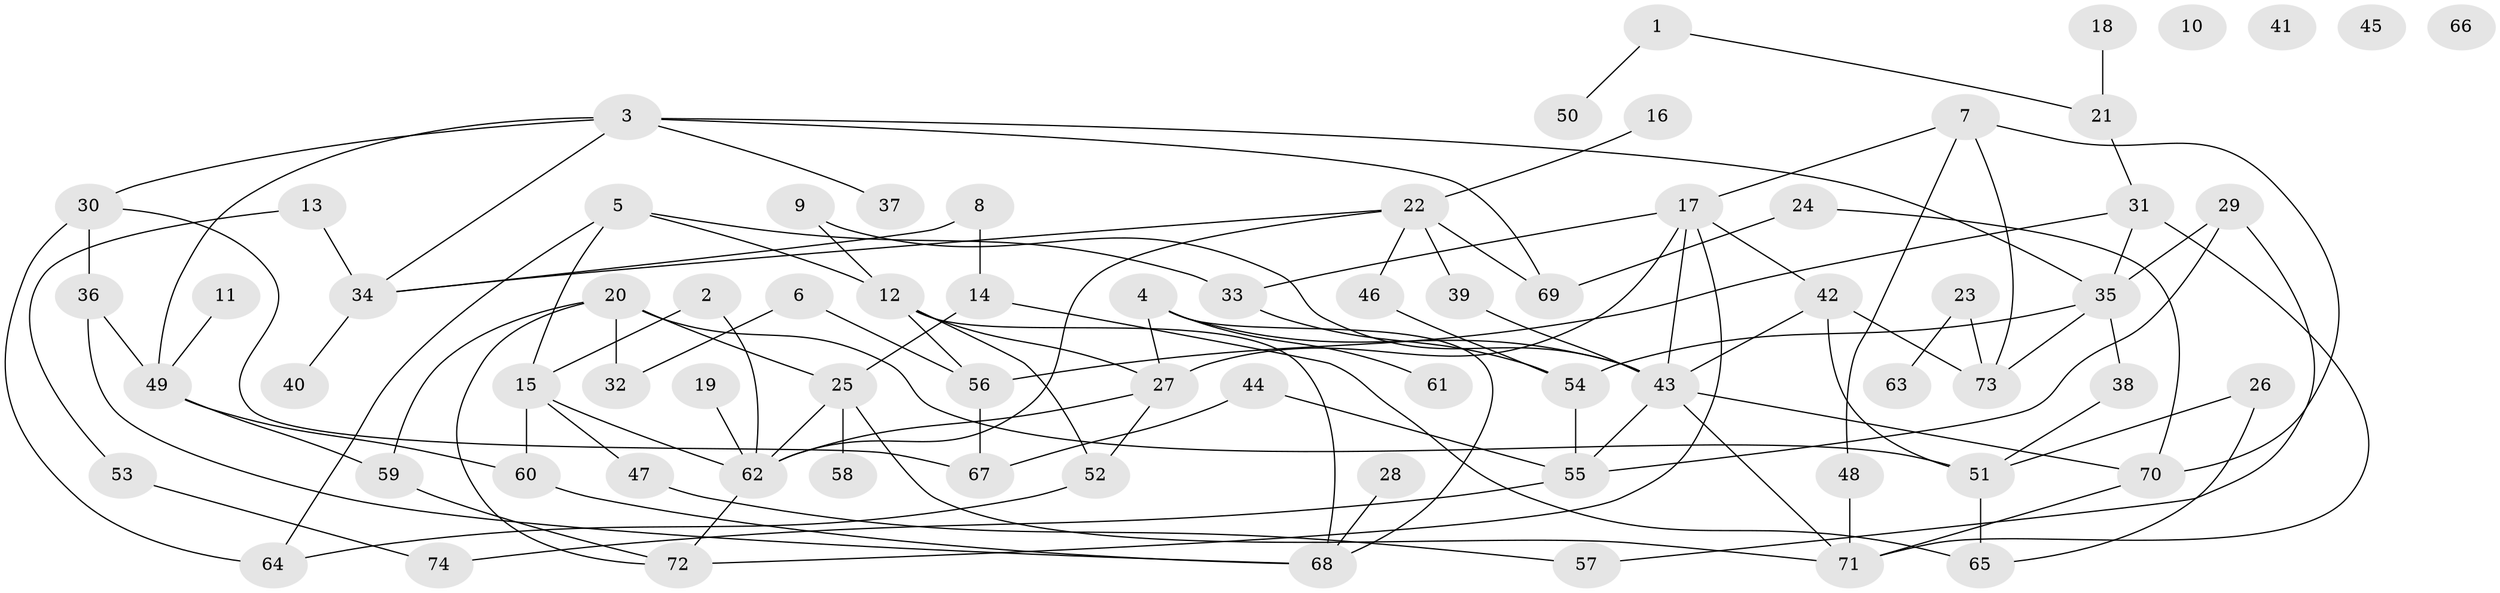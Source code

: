 // coarse degree distribution, {1: 0.1875, 2: 0.1875, 8: 0.041666666666666664, 3: 0.10416666666666667, 7: 0.08333333333333333, 0: 0.08333333333333333, 4: 0.041666666666666664, 5: 0.20833333333333334, 6: 0.0625}
// Generated by graph-tools (version 1.1) at 2025/23/03/03/25 07:23:28]
// undirected, 74 vertices, 112 edges
graph export_dot {
graph [start="1"]
  node [color=gray90,style=filled];
  1;
  2;
  3;
  4;
  5;
  6;
  7;
  8;
  9;
  10;
  11;
  12;
  13;
  14;
  15;
  16;
  17;
  18;
  19;
  20;
  21;
  22;
  23;
  24;
  25;
  26;
  27;
  28;
  29;
  30;
  31;
  32;
  33;
  34;
  35;
  36;
  37;
  38;
  39;
  40;
  41;
  42;
  43;
  44;
  45;
  46;
  47;
  48;
  49;
  50;
  51;
  52;
  53;
  54;
  55;
  56;
  57;
  58;
  59;
  60;
  61;
  62;
  63;
  64;
  65;
  66;
  67;
  68;
  69;
  70;
  71;
  72;
  73;
  74;
  1 -- 21;
  1 -- 50;
  2 -- 15;
  2 -- 62;
  3 -- 30;
  3 -- 34;
  3 -- 35;
  3 -- 37;
  3 -- 49;
  3 -- 69;
  4 -- 27;
  4 -- 43;
  4 -- 61;
  4 -- 68;
  5 -- 12;
  5 -- 15;
  5 -- 33;
  5 -- 64;
  6 -- 32;
  6 -- 56;
  7 -- 17;
  7 -- 48;
  7 -- 70;
  7 -- 73;
  8 -- 14;
  8 -- 34;
  9 -- 12;
  9 -- 43;
  11 -- 49;
  12 -- 27;
  12 -- 52;
  12 -- 56;
  12 -- 68;
  13 -- 34;
  13 -- 53;
  14 -- 25;
  14 -- 65;
  15 -- 47;
  15 -- 60;
  15 -- 62;
  16 -- 22;
  17 -- 27;
  17 -- 33;
  17 -- 42;
  17 -- 43;
  17 -- 72;
  18 -- 21;
  19 -- 62;
  20 -- 25;
  20 -- 32;
  20 -- 51;
  20 -- 59;
  20 -- 72;
  21 -- 31;
  22 -- 34;
  22 -- 39;
  22 -- 46;
  22 -- 62;
  22 -- 69;
  23 -- 63;
  23 -- 73;
  24 -- 69;
  24 -- 70;
  25 -- 58;
  25 -- 62;
  25 -- 71;
  26 -- 51;
  26 -- 65;
  27 -- 52;
  27 -- 62;
  28 -- 68;
  29 -- 35;
  29 -- 55;
  29 -- 57;
  30 -- 36;
  30 -- 64;
  30 -- 67;
  31 -- 35;
  31 -- 56;
  31 -- 71;
  33 -- 54;
  34 -- 40;
  35 -- 38;
  35 -- 54;
  35 -- 73;
  36 -- 49;
  36 -- 68;
  38 -- 51;
  39 -- 43;
  42 -- 43;
  42 -- 51;
  42 -- 73;
  43 -- 55;
  43 -- 70;
  43 -- 71;
  44 -- 55;
  44 -- 67;
  46 -- 54;
  47 -- 57;
  48 -- 71;
  49 -- 59;
  49 -- 60;
  51 -- 65;
  52 -- 64;
  53 -- 74;
  54 -- 55;
  55 -- 74;
  56 -- 67;
  59 -- 72;
  60 -- 68;
  62 -- 72;
  70 -- 71;
}
